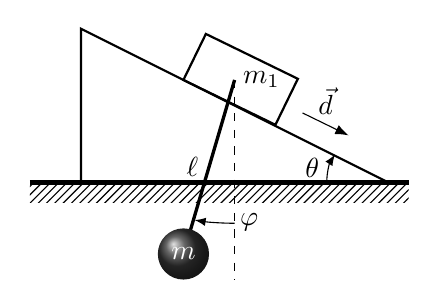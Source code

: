 \begin{tikzpicture}[scale= 1.3]
	% piso
	\draw [ultra thick] (-2,0) -- (1.7,0);
	\fill [pattern = north east lines] (-2,-0.2) rectangle (1.7,0);

	% plano inclinado
	\draw [thick] (-1.5,0) -- (-1.5,1.5) -- (1.5,0) -- cycle;
	% arc for the angle theta
	\draw [arrows=-latex] (0.4,0) ++(0:0.5) arc (0:-33:-0.5) node [midway, left] {\(\theta\)};
	% \draw [arrows=-Latex] (-1.6,0.7) -> (-2,0.7) node [midway, above] {\(\vec{c}\)};
		
	% Box sliding down the hypotenuse
	\coordinate (box) at (-0.5,1);
	\draw[thick,rotate around={-26:(box)}] (box) rectangle ++(1,0.5) node [midway, below = 1 mm, right= -1 mm] {\(m_1\)};
 	\draw [arrows=-Latex, rotate={-26}] (0.3,0.9) -> (0.8,0.9) node [midway, above] {\(\vec{d}\)};

	\draw [very thick] (box) ++(0.5,0) -- ++(-0.5,-1.7) node [midway, left] {\(\ell\)};
	
	\shade [ball color=black!80] (-0.5,-0.7) circle(0.25) node [] {\color{white} $m$};

	\draw [dashed] (box) ++(0.5,0) -- ++(0,-1.95);
	% arc from the vertical previous very thick line marking angle varphi
	\draw [arrows=-latex] (box) ++(0.5,-1.4)  arc (-90:-99:2.5) node [midway, right= 2 mm] {\(\varphi\)};

\end{tikzpicture}